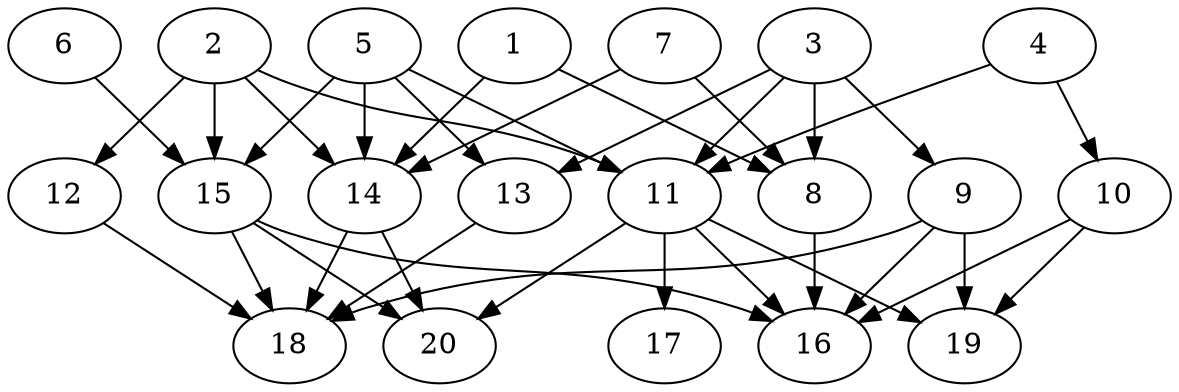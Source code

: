 // DAG automatically generated by daggen at Thu Oct  3 13:58:43 2019
// ./daggen --dot -n 20 --ccr 0.3 --fat 0.7 --regular 0.9 --density 0.6 --mindata 5242880 --maxdata 52428800 
digraph G {
  1 [size="137669973", alpha="0.20", expect_size="41300992"] 
  1 -> 8 [size ="41300992"]
  1 -> 14 [size ="41300992"]
  2 [size="95511893", alpha="0.19", expect_size="28653568"] 
  2 -> 11 [size ="28653568"]
  2 -> 12 [size ="28653568"]
  2 -> 14 [size ="28653568"]
  2 -> 15 [size ="28653568"]
  3 [size="105598293", alpha="0.09", expect_size="31679488"] 
  3 -> 8 [size ="31679488"]
  3 -> 9 [size ="31679488"]
  3 -> 11 [size ="31679488"]
  3 -> 13 [size ="31679488"]
  4 [size="73355947", alpha="0.17", expect_size="22006784"] 
  4 -> 10 [size ="22006784"]
  4 -> 11 [size ="22006784"]
  5 [size="91603627", alpha="0.16", expect_size="27481088"] 
  5 -> 11 [size ="27481088"]
  5 -> 13 [size ="27481088"]
  5 -> 14 [size ="27481088"]
  5 -> 15 [size ="27481088"]
  6 [size="47721813", alpha="0.18", expect_size="14316544"] 
  6 -> 15 [size ="14316544"]
  7 [size="86159360", alpha="0.14", expect_size="25847808"] 
  7 -> 8 [size ="25847808"]
  7 -> 14 [size ="25847808"]
  8 [size="155661653", alpha="0.09", expect_size="46698496"] 
  8 -> 16 [size ="46698496"]
  9 [size="85504000", alpha="0.10", expect_size="25651200"] 
  9 -> 16 [size ="25651200"]
  9 -> 18 [size ="25651200"]
  9 -> 19 [size ="25651200"]
  10 [size="148285440", alpha="0.05", expect_size="44485632"] 
  10 -> 16 [size ="44485632"]
  10 -> 19 [size ="44485632"]
  11 [size="48046080", alpha="0.18", expect_size="14413824"] 
  11 -> 16 [size ="14413824"]
  11 -> 17 [size ="14413824"]
  11 -> 19 [size ="14413824"]
  11 -> 20 [size ="14413824"]
  12 [size="47206400", alpha="0.12", expect_size="14161920"] 
  12 -> 18 [size ="14161920"]
  13 [size="40666453", alpha="0.13", expect_size="12199936"] 
  13 -> 18 [size ="12199936"]
  14 [size="111011840", alpha="0.15", expect_size="33303552"] 
  14 -> 18 [size ="33303552"]
  14 -> 20 [size ="33303552"]
  15 [size="89463467", alpha="0.11", expect_size="26839040"] 
  15 -> 16 [size ="26839040"]
  15 -> 18 [size ="26839040"]
  15 -> 20 [size ="26839040"]
  16 [size="59907413", alpha="0.11", expect_size="17972224"] 
  17 [size="40284160", alpha="0.07", expect_size="12085248"] 
  18 [size="150910293", alpha="0.07", expect_size="45273088"] 
  19 [size="67092480", alpha="0.05", expect_size="20127744"] 
  20 [size="142718293", alpha="0.05", expect_size="42815488"] 
}
